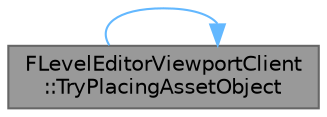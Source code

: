 digraph "FLevelEditorViewportClient::TryPlacingAssetObject"
{
 // INTERACTIVE_SVG=YES
 // LATEX_PDF_SIZE
  bgcolor="transparent";
  edge [fontname=Helvetica,fontsize=10,labelfontname=Helvetica,labelfontsize=10];
  node [fontname=Helvetica,fontsize=10,shape=box,height=0.2,width=0.4];
  rankdir="LR";
  Node1 [id="Node000001",label="FLevelEditorViewportClient\l::TryPlacingAssetObject",height=0.2,width=0.4,color="gray40", fillcolor="grey60", style="filled", fontcolor="black",tooltip="Static: Attempts to place the specified asset object in the level, returning one or more newly-create..."];
  Node1 -> Node1 [id="edge1_Node000001_Node000001",color="steelblue1",style="solid",tooltip=" "];
}
